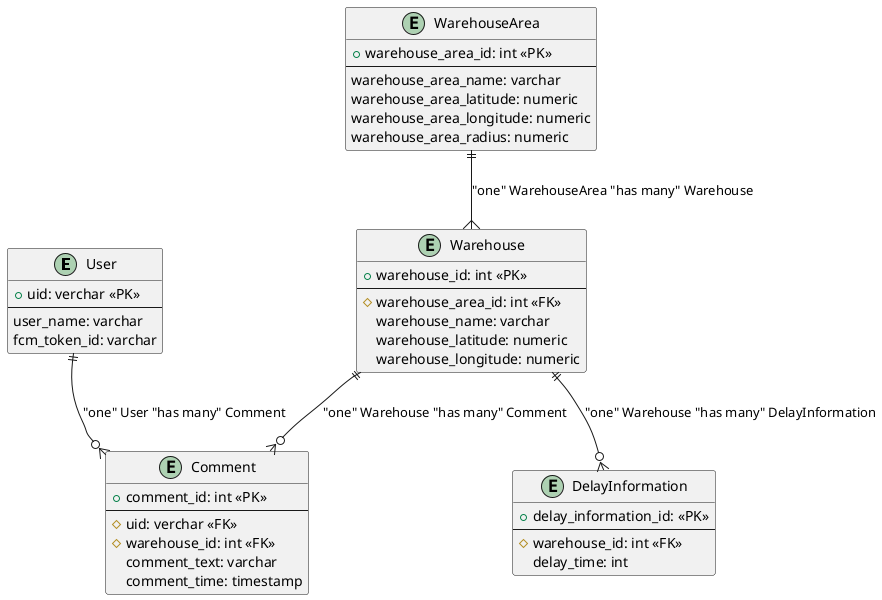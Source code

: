 @startuml fleet-tracker

entity User as "User" {
    + uid: verchar <<PK>>
    --
    user_name: varchar
    fcm_token_id: varchar
}

entity WarehouseArea as "WarehouseArea" {
    + warehouse_area_id: int <<PK>>
    --
    warehouse_area_name: varchar
    warehouse_area_latitude: numeric
    warehouse_area_longitude: numeric
    warehouse_area_radius: numeric
}

entity Warehouse as "Warehouse" {
    + warehouse_id: int <<PK>>
    --
    # warehouse_area_id: int <<FK>>
    warehouse_name: varchar
    warehouse_latitude: numeric
    warehouse_longitude: numeric
}

entity DelayInformation as "DelayInformation" {
    + delay_information_id: <<PK>>
    --
    # warehouse_id: int <<FK>>
    delay_time: int
}

entity Comment as "Comment" {
    + comment_id: int <<PK>>
    --
    # uid: verchar <<FK>>
    # warehouse_id: int <<FK>>
    comment_text: varchar
    comment_time: timestamp
}

"WarehouseArea" ||--{ "Warehouse" : "one" WarehouseArea "has many" Warehouse
"Warehouse" ||--o{ "DelayInformation" : "one" Warehouse "has many" DelayInformation
"User" ||--o{ "Comment" : "one" User "has many" Comment
"Warehouse" ||--o{ "Comment" : "one" Warehouse "has many" Comment

@enduml